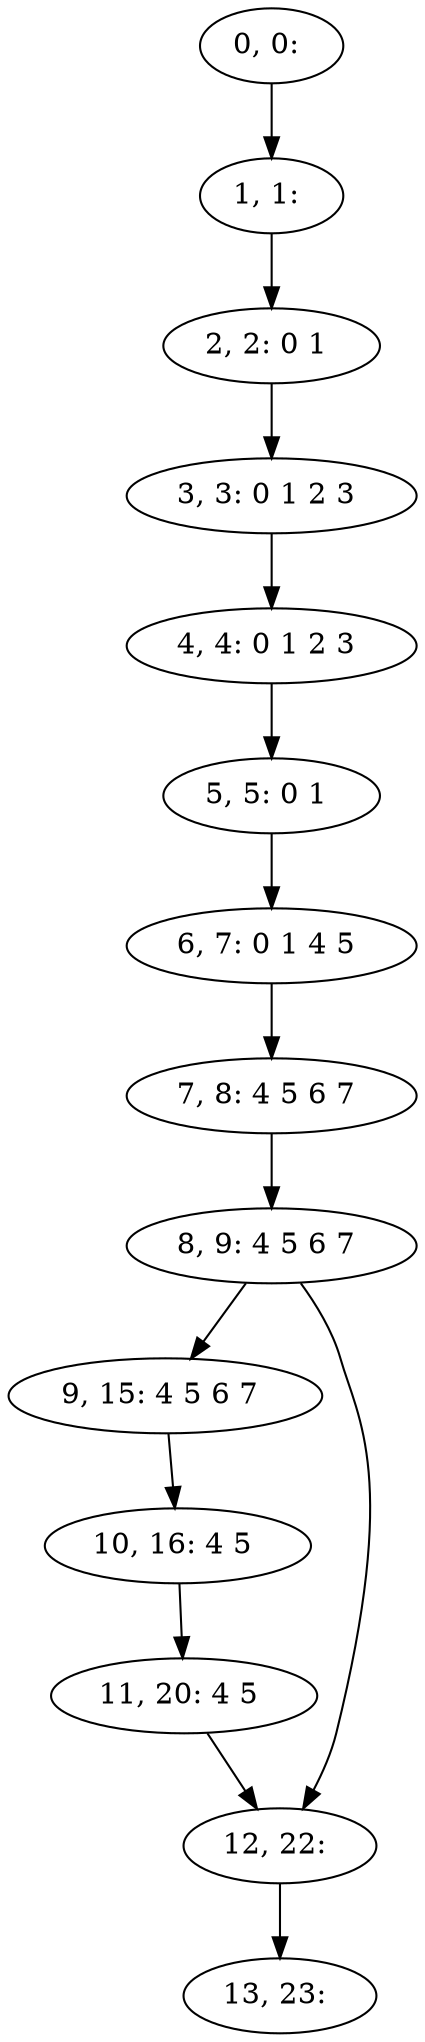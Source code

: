 digraph G {
0[label="0, 0: "];
1[label="1, 1: "];
2[label="2, 2: 0 1 "];
3[label="3, 3: 0 1 2 3 "];
4[label="4, 4: 0 1 2 3 "];
5[label="5, 5: 0 1 "];
6[label="6, 7: 0 1 4 5 "];
7[label="7, 8: 4 5 6 7 "];
8[label="8, 9: 4 5 6 7 "];
9[label="9, 15: 4 5 6 7 "];
10[label="10, 16: 4 5 "];
11[label="11, 20: 4 5 "];
12[label="12, 22: "];
13[label="13, 23: "];
0->1 ;
1->2 ;
2->3 ;
3->4 ;
4->5 ;
5->6 ;
6->7 ;
7->8 ;
8->9 ;
8->12 ;
9->10 ;
10->11 ;
11->12 ;
12->13 ;
}
